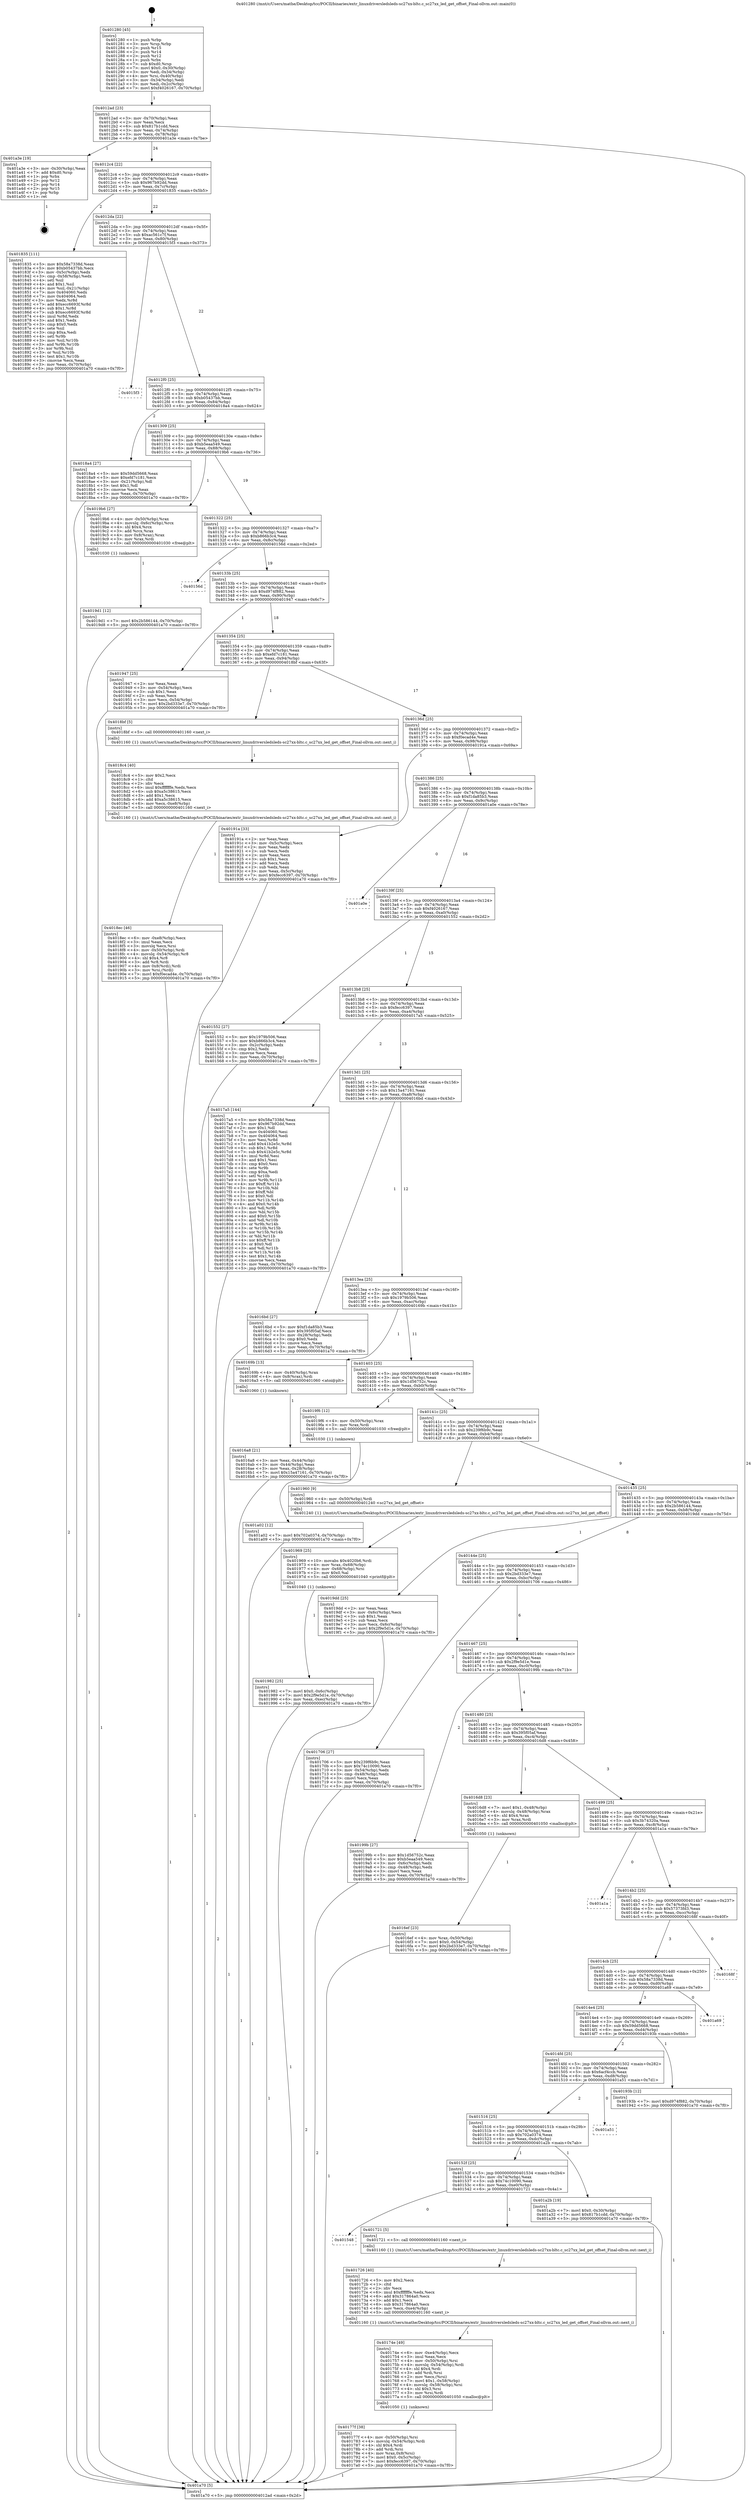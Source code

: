digraph "0x401280" {
  label = "0x401280 (/mnt/c/Users/mathe/Desktop/tcc/POCII/binaries/extr_linuxdriversledsleds-sc27xx-bltc.c_sc27xx_led_get_offset_Final-ollvm.out::main(0))"
  labelloc = "t"
  node[shape=record]

  Entry [label="",width=0.3,height=0.3,shape=circle,fillcolor=black,style=filled]
  "0x4012ad" [label="{
     0x4012ad [23]\l
     | [instrs]\l
     &nbsp;&nbsp;0x4012ad \<+3\>: mov -0x70(%rbp),%eax\l
     &nbsp;&nbsp;0x4012b0 \<+2\>: mov %eax,%ecx\l
     &nbsp;&nbsp;0x4012b2 \<+6\>: sub $0x817b1cdd,%ecx\l
     &nbsp;&nbsp;0x4012b8 \<+3\>: mov %eax,-0x74(%rbp)\l
     &nbsp;&nbsp;0x4012bb \<+3\>: mov %ecx,-0x78(%rbp)\l
     &nbsp;&nbsp;0x4012be \<+6\>: je 0000000000401a3e \<main+0x7be\>\l
  }"]
  "0x401a3e" [label="{
     0x401a3e [19]\l
     | [instrs]\l
     &nbsp;&nbsp;0x401a3e \<+3\>: mov -0x30(%rbp),%eax\l
     &nbsp;&nbsp;0x401a41 \<+7\>: add $0xd0,%rsp\l
     &nbsp;&nbsp;0x401a48 \<+1\>: pop %rbx\l
     &nbsp;&nbsp;0x401a49 \<+2\>: pop %r12\l
     &nbsp;&nbsp;0x401a4b \<+2\>: pop %r14\l
     &nbsp;&nbsp;0x401a4d \<+2\>: pop %r15\l
     &nbsp;&nbsp;0x401a4f \<+1\>: pop %rbp\l
     &nbsp;&nbsp;0x401a50 \<+1\>: ret\l
  }"]
  "0x4012c4" [label="{
     0x4012c4 [22]\l
     | [instrs]\l
     &nbsp;&nbsp;0x4012c4 \<+5\>: jmp 00000000004012c9 \<main+0x49\>\l
     &nbsp;&nbsp;0x4012c9 \<+3\>: mov -0x74(%rbp),%eax\l
     &nbsp;&nbsp;0x4012cc \<+5\>: sub $0x967b92dd,%eax\l
     &nbsp;&nbsp;0x4012d1 \<+3\>: mov %eax,-0x7c(%rbp)\l
     &nbsp;&nbsp;0x4012d4 \<+6\>: je 0000000000401835 \<main+0x5b5\>\l
  }"]
  Exit [label="",width=0.3,height=0.3,shape=circle,fillcolor=black,style=filled,peripheries=2]
  "0x401835" [label="{
     0x401835 [111]\l
     | [instrs]\l
     &nbsp;&nbsp;0x401835 \<+5\>: mov $0x58a7338d,%eax\l
     &nbsp;&nbsp;0x40183a \<+5\>: mov $0xb05437bb,%ecx\l
     &nbsp;&nbsp;0x40183f \<+3\>: mov -0x5c(%rbp),%edx\l
     &nbsp;&nbsp;0x401842 \<+3\>: cmp -0x58(%rbp),%edx\l
     &nbsp;&nbsp;0x401845 \<+4\>: setl %sil\l
     &nbsp;&nbsp;0x401849 \<+4\>: and $0x1,%sil\l
     &nbsp;&nbsp;0x40184d \<+4\>: mov %sil,-0x21(%rbp)\l
     &nbsp;&nbsp;0x401851 \<+7\>: mov 0x404060,%edx\l
     &nbsp;&nbsp;0x401858 \<+7\>: mov 0x404064,%edi\l
     &nbsp;&nbsp;0x40185f \<+3\>: mov %edx,%r8d\l
     &nbsp;&nbsp;0x401862 \<+7\>: add $0xecc6693f,%r8d\l
     &nbsp;&nbsp;0x401869 \<+4\>: sub $0x1,%r8d\l
     &nbsp;&nbsp;0x40186d \<+7\>: sub $0xecc6693f,%r8d\l
     &nbsp;&nbsp;0x401874 \<+4\>: imul %r8d,%edx\l
     &nbsp;&nbsp;0x401878 \<+3\>: and $0x1,%edx\l
     &nbsp;&nbsp;0x40187b \<+3\>: cmp $0x0,%edx\l
     &nbsp;&nbsp;0x40187e \<+4\>: sete %sil\l
     &nbsp;&nbsp;0x401882 \<+3\>: cmp $0xa,%edi\l
     &nbsp;&nbsp;0x401885 \<+4\>: setl %r9b\l
     &nbsp;&nbsp;0x401889 \<+3\>: mov %sil,%r10b\l
     &nbsp;&nbsp;0x40188c \<+3\>: and %r9b,%r10b\l
     &nbsp;&nbsp;0x40188f \<+3\>: xor %r9b,%sil\l
     &nbsp;&nbsp;0x401892 \<+3\>: or %sil,%r10b\l
     &nbsp;&nbsp;0x401895 \<+4\>: test $0x1,%r10b\l
     &nbsp;&nbsp;0x401899 \<+3\>: cmovne %ecx,%eax\l
     &nbsp;&nbsp;0x40189c \<+3\>: mov %eax,-0x70(%rbp)\l
     &nbsp;&nbsp;0x40189f \<+5\>: jmp 0000000000401a70 \<main+0x7f0\>\l
  }"]
  "0x4012da" [label="{
     0x4012da [22]\l
     | [instrs]\l
     &nbsp;&nbsp;0x4012da \<+5\>: jmp 00000000004012df \<main+0x5f\>\l
     &nbsp;&nbsp;0x4012df \<+3\>: mov -0x74(%rbp),%eax\l
     &nbsp;&nbsp;0x4012e2 \<+5\>: sub $0xac561c7f,%eax\l
     &nbsp;&nbsp;0x4012e7 \<+3\>: mov %eax,-0x80(%rbp)\l
     &nbsp;&nbsp;0x4012ea \<+6\>: je 00000000004015f3 \<main+0x373\>\l
  }"]
  "0x401a02" [label="{
     0x401a02 [12]\l
     | [instrs]\l
     &nbsp;&nbsp;0x401a02 \<+7\>: movl $0x702a0374,-0x70(%rbp)\l
     &nbsp;&nbsp;0x401a09 \<+5\>: jmp 0000000000401a70 \<main+0x7f0\>\l
  }"]
  "0x4015f3" [label="{
     0x4015f3\l
  }", style=dashed]
  "0x4012f0" [label="{
     0x4012f0 [25]\l
     | [instrs]\l
     &nbsp;&nbsp;0x4012f0 \<+5\>: jmp 00000000004012f5 \<main+0x75\>\l
     &nbsp;&nbsp;0x4012f5 \<+3\>: mov -0x74(%rbp),%eax\l
     &nbsp;&nbsp;0x4012f8 \<+5\>: sub $0xb05437bb,%eax\l
     &nbsp;&nbsp;0x4012fd \<+6\>: mov %eax,-0x84(%rbp)\l
     &nbsp;&nbsp;0x401303 \<+6\>: je 00000000004018a4 \<main+0x624\>\l
  }"]
  "0x4019d1" [label="{
     0x4019d1 [12]\l
     | [instrs]\l
     &nbsp;&nbsp;0x4019d1 \<+7\>: movl $0x2b586144,-0x70(%rbp)\l
     &nbsp;&nbsp;0x4019d8 \<+5\>: jmp 0000000000401a70 \<main+0x7f0\>\l
  }"]
  "0x4018a4" [label="{
     0x4018a4 [27]\l
     | [instrs]\l
     &nbsp;&nbsp;0x4018a4 \<+5\>: mov $0x59dd5668,%eax\l
     &nbsp;&nbsp;0x4018a9 \<+5\>: mov $0xefd7c181,%ecx\l
     &nbsp;&nbsp;0x4018ae \<+3\>: mov -0x21(%rbp),%dl\l
     &nbsp;&nbsp;0x4018b1 \<+3\>: test $0x1,%dl\l
     &nbsp;&nbsp;0x4018b4 \<+3\>: cmovne %ecx,%eax\l
     &nbsp;&nbsp;0x4018b7 \<+3\>: mov %eax,-0x70(%rbp)\l
     &nbsp;&nbsp;0x4018ba \<+5\>: jmp 0000000000401a70 \<main+0x7f0\>\l
  }"]
  "0x401309" [label="{
     0x401309 [25]\l
     | [instrs]\l
     &nbsp;&nbsp;0x401309 \<+5\>: jmp 000000000040130e \<main+0x8e\>\l
     &nbsp;&nbsp;0x40130e \<+3\>: mov -0x74(%rbp),%eax\l
     &nbsp;&nbsp;0x401311 \<+5\>: sub $0xb5eaa549,%eax\l
     &nbsp;&nbsp;0x401316 \<+6\>: mov %eax,-0x88(%rbp)\l
     &nbsp;&nbsp;0x40131c \<+6\>: je 00000000004019b6 \<main+0x736\>\l
  }"]
  "0x401982" [label="{
     0x401982 [25]\l
     | [instrs]\l
     &nbsp;&nbsp;0x401982 \<+7\>: movl $0x0,-0x6c(%rbp)\l
     &nbsp;&nbsp;0x401989 \<+7\>: movl $0x2f9e5d1e,-0x70(%rbp)\l
     &nbsp;&nbsp;0x401990 \<+6\>: mov %eax,-0xec(%rbp)\l
     &nbsp;&nbsp;0x401996 \<+5\>: jmp 0000000000401a70 \<main+0x7f0\>\l
  }"]
  "0x4019b6" [label="{
     0x4019b6 [27]\l
     | [instrs]\l
     &nbsp;&nbsp;0x4019b6 \<+4\>: mov -0x50(%rbp),%rax\l
     &nbsp;&nbsp;0x4019ba \<+4\>: movslq -0x6c(%rbp),%rcx\l
     &nbsp;&nbsp;0x4019be \<+4\>: shl $0x4,%rcx\l
     &nbsp;&nbsp;0x4019c2 \<+3\>: add %rcx,%rax\l
     &nbsp;&nbsp;0x4019c5 \<+4\>: mov 0x8(%rax),%rax\l
     &nbsp;&nbsp;0x4019c9 \<+3\>: mov %rax,%rdi\l
     &nbsp;&nbsp;0x4019cc \<+5\>: call 0000000000401030 \<free@plt\>\l
     | [calls]\l
     &nbsp;&nbsp;0x401030 \{1\} (unknown)\l
  }"]
  "0x401322" [label="{
     0x401322 [25]\l
     | [instrs]\l
     &nbsp;&nbsp;0x401322 \<+5\>: jmp 0000000000401327 \<main+0xa7\>\l
     &nbsp;&nbsp;0x401327 \<+3\>: mov -0x74(%rbp),%eax\l
     &nbsp;&nbsp;0x40132a \<+5\>: sub $0xb866b3c4,%eax\l
     &nbsp;&nbsp;0x40132f \<+6\>: mov %eax,-0x8c(%rbp)\l
     &nbsp;&nbsp;0x401335 \<+6\>: je 000000000040156d \<main+0x2ed\>\l
  }"]
  "0x401969" [label="{
     0x401969 [25]\l
     | [instrs]\l
     &nbsp;&nbsp;0x401969 \<+10\>: movabs $0x4020b6,%rdi\l
     &nbsp;&nbsp;0x401973 \<+4\>: mov %rax,-0x68(%rbp)\l
     &nbsp;&nbsp;0x401977 \<+4\>: mov -0x68(%rbp),%rsi\l
     &nbsp;&nbsp;0x40197b \<+2\>: mov $0x0,%al\l
     &nbsp;&nbsp;0x40197d \<+5\>: call 0000000000401040 \<printf@plt\>\l
     | [calls]\l
     &nbsp;&nbsp;0x401040 \{1\} (unknown)\l
  }"]
  "0x40156d" [label="{
     0x40156d\l
  }", style=dashed]
  "0x40133b" [label="{
     0x40133b [25]\l
     | [instrs]\l
     &nbsp;&nbsp;0x40133b \<+5\>: jmp 0000000000401340 \<main+0xc0\>\l
     &nbsp;&nbsp;0x401340 \<+3\>: mov -0x74(%rbp),%eax\l
     &nbsp;&nbsp;0x401343 \<+5\>: sub $0xd974f882,%eax\l
     &nbsp;&nbsp;0x401348 \<+6\>: mov %eax,-0x90(%rbp)\l
     &nbsp;&nbsp;0x40134e \<+6\>: je 0000000000401947 \<main+0x6c7\>\l
  }"]
  "0x4018ec" [label="{
     0x4018ec [46]\l
     | [instrs]\l
     &nbsp;&nbsp;0x4018ec \<+6\>: mov -0xe8(%rbp),%ecx\l
     &nbsp;&nbsp;0x4018f2 \<+3\>: imul %eax,%ecx\l
     &nbsp;&nbsp;0x4018f5 \<+3\>: movslq %ecx,%rsi\l
     &nbsp;&nbsp;0x4018f8 \<+4\>: mov -0x50(%rbp),%rdi\l
     &nbsp;&nbsp;0x4018fc \<+4\>: movslq -0x54(%rbp),%r8\l
     &nbsp;&nbsp;0x401900 \<+4\>: shl $0x4,%r8\l
     &nbsp;&nbsp;0x401904 \<+3\>: add %r8,%rdi\l
     &nbsp;&nbsp;0x401907 \<+4\>: mov 0x8(%rdi),%rdi\l
     &nbsp;&nbsp;0x40190b \<+3\>: mov %rsi,(%rdi)\l
     &nbsp;&nbsp;0x40190e \<+7\>: movl $0xf0ecad4e,-0x70(%rbp)\l
     &nbsp;&nbsp;0x401915 \<+5\>: jmp 0000000000401a70 \<main+0x7f0\>\l
  }"]
  "0x401947" [label="{
     0x401947 [25]\l
     | [instrs]\l
     &nbsp;&nbsp;0x401947 \<+2\>: xor %eax,%eax\l
     &nbsp;&nbsp;0x401949 \<+3\>: mov -0x54(%rbp),%ecx\l
     &nbsp;&nbsp;0x40194c \<+3\>: sub $0x1,%eax\l
     &nbsp;&nbsp;0x40194f \<+2\>: sub %eax,%ecx\l
     &nbsp;&nbsp;0x401951 \<+3\>: mov %ecx,-0x54(%rbp)\l
     &nbsp;&nbsp;0x401954 \<+7\>: movl $0x2bd333e7,-0x70(%rbp)\l
     &nbsp;&nbsp;0x40195b \<+5\>: jmp 0000000000401a70 \<main+0x7f0\>\l
  }"]
  "0x401354" [label="{
     0x401354 [25]\l
     | [instrs]\l
     &nbsp;&nbsp;0x401354 \<+5\>: jmp 0000000000401359 \<main+0xd9\>\l
     &nbsp;&nbsp;0x401359 \<+3\>: mov -0x74(%rbp),%eax\l
     &nbsp;&nbsp;0x40135c \<+5\>: sub $0xefd7c181,%eax\l
     &nbsp;&nbsp;0x401361 \<+6\>: mov %eax,-0x94(%rbp)\l
     &nbsp;&nbsp;0x401367 \<+6\>: je 00000000004018bf \<main+0x63f\>\l
  }"]
  "0x4018c4" [label="{
     0x4018c4 [40]\l
     | [instrs]\l
     &nbsp;&nbsp;0x4018c4 \<+5\>: mov $0x2,%ecx\l
     &nbsp;&nbsp;0x4018c9 \<+1\>: cltd\l
     &nbsp;&nbsp;0x4018ca \<+2\>: idiv %ecx\l
     &nbsp;&nbsp;0x4018cc \<+6\>: imul $0xfffffffe,%edx,%ecx\l
     &nbsp;&nbsp;0x4018d2 \<+6\>: sub $0xa5c38615,%ecx\l
     &nbsp;&nbsp;0x4018d8 \<+3\>: add $0x1,%ecx\l
     &nbsp;&nbsp;0x4018db \<+6\>: add $0xa5c38615,%ecx\l
     &nbsp;&nbsp;0x4018e1 \<+6\>: mov %ecx,-0xe8(%rbp)\l
     &nbsp;&nbsp;0x4018e7 \<+5\>: call 0000000000401160 \<next_i\>\l
     | [calls]\l
     &nbsp;&nbsp;0x401160 \{1\} (/mnt/c/Users/mathe/Desktop/tcc/POCII/binaries/extr_linuxdriversledsleds-sc27xx-bltc.c_sc27xx_led_get_offset_Final-ollvm.out::next_i)\l
  }"]
  "0x4018bf" [label="{
     0x4018bf [5]\l
     | [instrs]\l
     &nbsp;&nbsp;0x4018bf \<+5\>: call 0000000000401160 \<next_i\>\l
     | [calls]\l
     &nbsp;&nbsp;0x401160 \{1\} (/mnt/c/Users/mathe/Desktop/tcc/POCII/binaries/extr_linuxdriversledsleds-sc27xx-bltc.c_sc27xx_led_get_offset_Final-ollvm.out::next_i)\l
  }"]
  "0x40136d" [label="{
     0x40136d [25]\l
     | [instrs]\l
     &nbsp;&nbsp;0x40136d \<+5\>: jmp 0000000000401372 \<main+0xf2\>\l
     &nbsp;&nbsp;0x401372 \<+3\>: mov -0x74(%rbp),%eax\l
     &nbsp;&nbsp;0x401375 \<+5\>: sub $0xf0ecad4e,%eax\l
     &nbsp;&nbsp;0x40137a \<+6\>: mov %eax,-0x98(%rbp)\l
     &nbsp;&nbsp;0x401380 \<+6\>: je 000000000040191a \<main+0x69a\>\l
  }"]
  "0x40177f" [label="{
     0x40177f [38]\l
     | [instrs]\l
     &nbsp;&nbsp;0x40177f \<+4\>: mov -0x50(%rbp),%rsi\l
     &nbsp;&nbsp;0x401783 \<+4\>: movslq -0x54(%rbp),%rdi\l
     &nbsp;&nbsp;0x401787 \<+4\>: shl $0x4,%rdi\l
     &nbsp;&nbsp;0x40178b \<+3\>: add %rdi,%rsi\l
     &nbsp;&nbsp;0x40178e \<+4\>: mov %rax,0x8(%rsi)\l
     &nbsp;&nbsp;0x401792 \<+7\>: movl $0x0,-0x5c(%rbp)\l
     &nbsp;&nbsp;0x401799 \<+7\>: movl $0xfecc6397,-0x70(%rbp)\l
     &nbsp;&nbsp;0x4017a0 \<+5\>: jmp 0000000000401a70 \<main+0x7f0\>\l
  }"]
  "0x40191a" [label="{
     0x40191a [33]\l
     | [instrs]\l
     &nbsp;&nbsp;0x40191a \<+2\>: xor %eax,%eax\l
     &nbsp;&nbsp;0x40191c \<+3\>: mov -0x5c(%rbp),%ecx\l
     &nbsp;&nbsp;0x40191f \<+2\>: mov %eax,%edx\l
     &nbsp;&nbsp;0x401921 \<+2\>: sub %ecx,%edx\l
     &nbsp;&nbsp;0x401923 \<+2\>: mov %eax,%ecx\l
     &nbsp;&nbsp;0x401925 \<+3\>: sub $0x1,%ecx\l
     &nbsp;&nbsp;0x401928 \<+2\>: add %ecx,%edx\l
     &nbsp;&nbsp;0x40192a \<+2\>: sub %edx,%eax\l
     &nbsp;&nbsp;0x40192c \<+3\>: mov %eax,-0x5c(%rbp)\l
     &nbsp;&nbsp;0x40192f \<+7\>: movl $0xfecc6397,-0x70(%rbp)\l
     &nbsp;&nbsp;0x401936 \<+5\>: jmp 0000000000401a70 \<main+0x7f0\>\l
  }"]
  "0x401386" [label="{
     0x401386 [25]\l
     | [instrs]\l
     &nbsp;&nbsp;0x401386 \<+5\>: jmp 000000000040138b \<main+0x10b\>\l
     &nbsp;&nbsp;0x40138b \<+3\>: mov -0x74(%rbp),%eax\l
     &nbsp;&nbsp;0x40138e \<+5\>: sub $0xf1da85b3,%eax\l
     &nbsp;&nbsp;0x401393 \<+6\>: mov %eax,-0x9c(%rbp)\l
     &nbsp;&nbsp;0x401399 \<+6\>: je 0000000000401a0e \<main+0x78e\>\l
  }"]
  "0x40174e" [label="{
     0x40174e [49]\l
     | [instrs]\l
     &nbsp;&nbsp;0x40174e \<+6\>: mov -0xe4(%rbp),%ecx\l
     &nbsp;&nbsp;0x401754 \<+3\>: imul %eax,%ecx\l
     &nbsp;&nbsp;0x401757 \<+4\>: mov -0x50(%rbp),%rsi\l
     &nbsp;&nbsp;0x40175b \<+4\>: movslq -0x54(%rbp),%rdi\l
     &nbsp;&nbsp;0x40175f \<+4\>: shl $0x4,%rdi\l
     &nbsp;&nbsp;0x401763 \<+3\>: add %rdi,%rsi\l
     &nbsp;&nbsp;0x401766 \<+2\>: mov %ecx,(%rsi)\l
     &nbsp;&nbsp;0x401768 \<+7\>: movl $0x1,-0x58(%rbp)\l
     &nbsp;&nbsp;0x40176f \<+4\>: movslq -0x58(%rbp),%rsi\l
     &nbsp;&nbsp;0x401773 \<+4\>: shl $0x3,%rsi\l
     &nbsp;&nbsp;0x401777 \<+3\>: mov %rsi,%rdi\l
     &nbsp;&nbsp;0x40177a \<+5\>: call 0000000000401050 \<malloc@plt\>\l
     | [calls]\l
     &nbsp;&nbsp;0x401050 \{1\} (unknown)\l
  }"]
  "0x401a0e" [label="{
     0x401a0e\l
  }", style=dashed]
  "0x40139f" [label="{
     0x40139f [25]\l
     | [instrs]\l
     &nbsp;&nbsp;0x40139f \<+5\>: jmp 00000000004013a4 \<main+0x124\>\l
     &nbsp;&nbsp;0x4013a4 \<+3\>: mov -0x74(%rbp),%eax\l
     &nbsp;&nbsp;0x4013a7 \<+5\>: sub $0xf4026167,%eax\l
     &nbsp;&nbsp;0x4013ac \<+6\>: mov %eax,-0xa0(%rbp)\l
     &nbsp;&nbsp;0x4013b2 \<+6\>: je 0000000000401552 \<main+0x2d2\>\l
  }"]
  "0x401726" [label="{
     0x401726 [40]\l
     | [instrs]\l
     &nbsp;&nbsp;0x401726 \<+5\>: mov $0x2,%ecx\l
     &nbsp;&nbsp;0x40172b \<+1\>: cltd\l
     &nbsp;&nbsp;0x40172c \<+2\>: idiv %ecx\l
     &nbsp;&nbsp;0x40172e \<+6\>: imul $0xfffffffe,%edx,%ecx\l
     &nbsp;&nbsp;0x401734 \<+6\>: add $0x317864a0,%ecx\l
     &nbsp;&nbsp;0x40173a \<+3\>: add $0x1,%ecx\l
     &nbsp;&nbsp;0x40173d \<+6\>: sub $0x317864a0,%ecx\l
     &nbsp;&nbsp;0x401743 \<+6\>: mov %ecx,-0xe4(%rbp)\l
     &nbsp;&nbsp;0x401749 \<+5\>: call 0000000000401160 \<next_i\>\l
     | [calls]\l
     &nbsp;&nbsp;0x401160 \{1\} (/mnt/c/Users/mathe/Desktop/tcc/POCII/binaries/extr_linuxdriversledsleds-sc27xx-bltc.c_sc27xx_led_get_offset_Final-ollvm.out::next_i)\l
  }"]
  "0x401552" [label="{
     0x401552 [27]\l
     | [instrs]\l
     &nbsp;&nbsp;0x401552 \<+5\>: mov $0x1979b506,%eax\l
     &nbsp;&nbsp;0x401557 \<+5\>: mov $0xb866b3c4,%ecx\l
     &nbsp;&nbsp;0x40155c \<+3\>: mov -0x2c(%rbp),%edx\l
     &nbsp;&nbsp;0x40155f \<+3\>: cmp $0x2,%edx\l
     &nbsp;&nbsp;0x401562 \<+3\>: cmovne %ecx,%eax\l
     &nbsp;&nbsp;0x401565 \<+3\>: mov %eax,-0x70(%rbp)\l
     &nbsp;&nbsp;0x401568 \<+5\>: jmp 0000000000401a70 \<main+0x7f0\>\l
  }"]
  "0x4013b8" [label="{
     0x4013b8 [25]\l
     | [instrs]\l
     &nbsp;&nbsp;0x4013b8 \<+5\>: jmp 00000000004013bd \<main+0x13d\>\l
     &nbsp;&nbsp;0x4013bd \<+3\>: mov -0x74(%rbp),%eax\l
     &nbsp;&nbsp;0x4013c0 \<+5\>: sub $0xfecc6397,%eax\l
     &nbsp;&nbsp;0x4013c5 \<+6\>: mov %eax,-0xa4(%rbp)\l
     &nbsp;&nbsp;0x4013cb \<+6\>: je 00000000004017a5 \<main+0x525\>\l
  }"]
  "0x401a70" [label="{
     0x401a70 [5]\l
     | [instrs]\l
     &nbsp;&nbsp;0x401a70 \<+5\>: jmp 00000000004012ad \<main+0x2d\>\l
  }"]
  "0x401280" [label="{
     0x401280 [45]\l
     | [instrs]\l
     &nbsp;&nbsp;0x401280 \<+1\>: push %rbp\l
     &nbsp;&nbsp;0x401281 \<+3\>: mov %rsp,%rbp\l
     &nbsp;&nbsp;0x401284 \<+2\>: push %r15\l
     &nbsp;&nbsp;0x401286 \<+2\>: push %r14\l
     &nbsp;&nbsp;0x401288 \<+2\>: push %r12\l
     &nbsp;&nbsp;0x40128a \<+1\>: push %rbx\l
     &nbsp;&nbsp;0x40128b \<+7\>: sub $0xd0,%rsp\l
     &nbsp;&nbsp;0x401292 \<+7\>: movl $0x0,-0x30(%rbp)\l
     &nbsp;&nbsp;0x401299 \<+3\>: mov %edi,-0x34(%rbp)\l
     &nbsp;&nbsp;0x40129c \<+4\>: mov %rsi,-0x40(%rbp)\l
     &nbsp;&nbsp;0x4012a0 \<+3\>: mov -0x34(%rbp),%edi\l
     &nbsp;&nbsp;0x4012a3 \<+3\>: mov %edi,-0x2c(%rbp)\l
     &nbsp;&nbsp;0x4012a6 \<+7\>: movl $0xf4026167,-0x70(%rbp)\l
  }"]
  "0x401548" [label="{
     0x401548\l
  }", style=dashed]
  "0x4017a5" [label="{
     0x4017a5 [144]\l
     | [instrs]\l
     &nbsp;&nbsp;0x4017a5 \<+5\>: mov $0x58a7338d,%eax\l
     &nbsp;&nbsp;0x4017aa \<+5\>: mov $0x967b92dd,%ecx\l
     &nbsp;&nbsp;0x4017af \<+2\>: mov $0x1,%dl\l
     &nbsp;&nbsp;0x4017b1 \<+7\>: mov 0x404060,%esi\l
     &nbsp;&nbsp;0x4017b8 \<+7\>: mov 0x404064,%edi\l
     &nbsp;&nbsp;0x4017bf \<+3\>: mov %esi,%r8d\l
     &nbsp;&nbsp;0x4017c2 \<+7\>: add $0x41b2e5c,%r8d\l
     &nbsp;&nbsp;0x4017c9 \<+4\>: sub $0x1,%r8d\l
     &nbsp;&nbsp;0x4017cd \<+7\>: sub $0x41b2e5c,%r8d\l
     &nbsp;&nbsp;0x4017d4 \<+4\>: imul %r8d,%esi\l
     &nbsp;&nbsp;0x4017d8 \<+3\>: and $0x1,%esi\l
     &nbsp;&nbsp;0x4017db \<+3\>: cmp $0x0,%esi\l
     &nbsp;&nbsp;0x4017de \<+4\>: sete %r9b\l
     &nbsp;&nbsp;0x4017e2 \<+3\>: cmp $0xa,%edi\l
     &nbsp;&nbsp;0x4017e5 \<+4\>: setl %r10b\l
     &nbsp;&nbsp;0x4017e9 \<+3\>: mov %r9b,%r11b\l
     &nbsp;&nbsp;0x4017ec \<+4\>: xor $0xff,%r11b\l
     &nbsp;&nbsp;0x4017f0 \<+3\>: mov %r10b,%bl\l
     &nbsp;&nbsp;0x4017f3 \<+3\>: xor $0xff,%bl\l
     &nbsp;&nbsp;0x4017f6 \<+3\>: xor $0x0,%dl\l
     &nbsp;&nbsp;0x4017f9 \<+3\>: mov %r11b,%r14b\l
     &nbsp;&nbsp;0x4017fc \<+4\>: and $0x0,%r14b\l
     &nbsp;&nbsp;0x401800 \<+3\>: and %dl,%r9b\l
     &nbsp;&nbsp;0x401803 \<+3\>: mov %bl,%r15b\l
     &nbsp;&nbsp;0x401806 \<+4\>: and $0x0,%r15b\l
     &nbsp;&nbsp;0x40180a \<+3\>: and %dl,%r10b\l
     &nbsp;&nbsp;0x40180d \<+3\>: or %r9b,%r14b\l
     &nbsp;&nbsp;0x401810 \<+3\>: or %r10b,%r15b\l
     &nbsp;&nbsp;0x401813 \<+3\>: xor %r15b,%r14b\l
     &nbsp;&nbsp;0x401816 \<+3\>: or %bl,%r11b\l
     &nbsp;&nbsp;0x401819 \<+4\>: xor $0xff,%r11b\l
     &nbsp;&nbsp;0x40181d \<+3\>: or $0x0,%dl\l
     &nbsp;&nbsp;0x401820 \<+3\>: and %dl,%r11b\l
     &nbsp;&nbsp;0x401823 \<+3\>: or %r11b,%r14b\l
     &nbsp;&nbsp;0x401826 \<+4\>: test $0x1,%r14b\l
     &nbsp;&nbsp;0x40182a \<+3\>: cmovne %ecx,%eax\l
     &nbsp;&nbsp;0x40182d \<+3\>: mov %eax,-0x70(%rbp)\l
     &nbsp;&nbsp;0x401830 \<+5\>: jmp 0000000000401a70 \<main+0x7f0\>\l
  }"]
  "0x4013d1" [label="{
     0x4013d1 [25]\l
     | [instrs]\l
     &nbsp;&nbsp;0x4013d1 \<+5\>: jmp 00000000004013d6 \<main+0x156\>\l
     &nbsp;&nbsp;0x4013d6 \<+3\>: mov -0x74(%rbp),%eax\l
     &nbsp;&nbsp;0x4013d9 \<+5\>: sub $0x15a47161,%eax\l
     &nbsp;&nbsp;0x4013de \<+6\>: mov %eax,-0xa8(%rbp)\l
     &nbsp;&nbsp;0x4013e4 \<+6\>: je 00000000004016bd \<main+0x43d\>\l
  }"]
  "0x401721" [label="{
     0x401721 [5]\l
     | [instrs]\l
     &nbsp;&nbsp;0x401721 \<+5\>: call 0000000000401160 \<next_i\>\l
     | [calls]\l
     &nbsp;&nbsp;0x401160 \{1\} (/mnt/c/Users/mathe/Desktop/tcc/POCII/binaries/extr_linuxdriversledsleds-sc27xx-bltc.c_sc27xx_led_get_offset_Final-ollvm.out::next_i)\l
  }"]
  "0x4016bd" [label="{
     0x4016bd [27]\l
     | [instrs]\l
     &nbsp;&nbsp;0x4016bd \<+5\>: mov $0xf1da85b3,%eax\l
     &nbsp;&nbsp;0x4016c2 \<+5\>: mov $0x395f05af,%ecx\l
     &nbsp;&nbsp;0x4016c7 \<+3\>: mov -0x28(%rbp),%edx\l
     &nbsp;&nbsp;0x4016ca \<+3\>: cmp $0x0,%edx\l
     &nbsp;&nbsp;0x4016cd \<+3\>: cmove %ecx,%eax\l
     &nbsp;&nbsp;0x4016d0 \<+3\>: mov %eax,-0x70(%rbp)\l
     &nbsp;&nbsp;0x4016d3 \<+5\>: jmp 0000000000401a70 \<main+0x7f0\>\l
  }"]
  "0x4013ea" [label="{
     0x4013ea [25]\l
     | [instrs]\l
     &nbsp;&nbsp;0x4013ea \<+5\>: jmp 00000000004013ef \<main+0x16f\>\l
     &nbsp;&nbsp;0x4013ef \<+3\>: mov -0x74(%rbp),%eax\l
     &nbsp;&nbsp;0x4013f2 \<+5\>: sub $0x1979b506,%eax\l
     &nbsp;&nbsp;0x4013f7 \<+6\>: mov %eax,-0xac(%rbp)\l
     &nbsp;&nbsp;0x4013fd \<+6\>: je 000000000040169b \<main+0x41b\>\l
  }"]
  "0x40152f" [label="{
     0x40152f [25]\l
     | [instrs]\l
     &nbsp;&nbsp;0x40152f \<+5\>: jmp 0000000000401534 \<main+0x2b4\>\l
     &nbsp;&nbsp;0x401534 \<+3\>: mov -0x74(%rbp),%eax\l
     &nbsp;&nbsp;0x401537 \<+5\>: sub $0x74c10090,%eax\l
     &nbsp;&nbsp;0x40153c \<+6\>: mov %eax,-0xe0(%rbp)\l
     &nbsp;&nbsp;0x401542 \<+6\>: je 0000000000401721 \<main+0x4a1\>\l
  }"]
  "0x40169b" [label="{
     0x40169b [13]\l
     | [instrs]\l
     &nbsp;&nbsp;0x40169b \<+4\>: mov -0x40(%rbp),%rax\l
     &nbsp;&nbsp;0x40169f \<+4\>: mov 0x8(%rax),%rdi\l
     &nbsp;&nbsp;0x4016a3 \<+5\>: call 0000000000401060 \<atoi@plt\>\l
     | [calls]\l
     &nbsp;&nbsp;0x401060 \{1\} (unknown)\l
  }"]
  "0x401403" [label="{
     0x401403 [25]\l
     | [instrs]\l
     &nbsp;&nbsp;0x401403 \<+5\>: jmp 0000000000401408 \<main+0x188\>\l
     &nbsp;&nbsp;0x401408 \<+3\>: mov -0x74(%rbp),%eax\l
     &nbsp;&nbsp;0x40140b \<+5\>: sub $0x1d56752c,%eax\l
     &nbsp;&nbsp;0x401410 \<+6\>: mov %eax,-0xb0(%rbp)\l
     &nbsp;&nbsp;0x401416 \<+6\>: je 00000000004019f6 \<main+0x776\>\l
  }"]
  "0x4016a8" [label="{
     0x4016a8 [21]\l
     | [instrs]\l
     &nbsp;&nbsp;0x4016a8 \<+3\>: mov %eax,-0x44(%rbp)\l
     &nbsp;&nbsp;0x4016ab \<+3\>: mov -0x44(%rbp),%eax\l
     &nbsp;&nbsp;0x4016ae \<+3\>: mov %eax,-0x28(%rbp)\l
     &nbsp;&nbsp;0x4016b1 \<+7\>: movl $0x15a47161,-0x70(%rbp)\l
     &nbsp;&nbsp;0x4016b8 \<+5\>: jmp 0000000000401a70 \<main+0x7f0\>\l
  }"]
  "0x401a2b" [label="{
     0x401a2b [19]\l
     | [instrs]\l
     &nbsp;&nbsp;0x401a2b \<+7\>: movl $0x0,-0x30(%rbp)\l
     &nbsp;&nbsp;0x401a32 \<+7\>: movl $0x817b1cdd,-0x70(%rbp)\l
     &nbsp;&nbsp;0x401a39 \<+5\>: jmp 0000000000401a70 \<main+0x7f0\>\l
  }"]
  "0x4019f6" [label="{
     0x4019f6 [12]\l
     | [instrs]\l
     &nbsp;&nbsp;0x4019f6 \<+4\>: mov -0x50(%rbp),%rax\l
     &nbsp;&nbsp;0x4019fa \<+3\>: mov %rax,%rdi\l
     &nbsp;&nbsp;0x4019fd \<+5\>: call 0000000000401030 \<free@plt\>\l
     | [calls]\l
     &nbsp;&nbsp;0x401030 \{1\} (unknown)\l
  }"]
  "0x40141c" [label="{
     0x40141c [25]\l
     | [instrs]\l
     &nbsp;&nbsp;0x40141c \<+5\>: jmp 0000000000401421 \<main+0x1a1\>\l
     &nbsp;&nbsp;0x401421 \<+3\>: mov -0x74(%rbp),%eax\l
     &nbsp;&nbsp;0x401424 \<+5\>: sub $0x239f6b9c,%eax\l
     &nbsp;&nbsp;0x401429 \<+6\>: mov %eax,-0xb4(%rbp)\l
     &nbsp;&nbsp;0x40142f \<+6\>: je 0000000000401960 \<main+0x6e0\>\l
  }"]
  "0x401516" [label="{
     0x401516 [25]\l
     | [instrs]\l
     &nbsp;&nbsp;0x401516 \<+5\>: jmp 000000000040151b \<main+0x29b\>\l
     &nbsp;&nbsp;0x40151b \<+3\>: mov -0x74(%rbp),%eax\l
     &nbsp;&nbsp;0x40151e \<+5\>: sub $0x702a0374,%eax\l
     &nbsp;&nbsp;0x401523 \<+6\>: mov %eax,-0xdc(%rbp)\l
     &nbsp;&nbsp;0x401529 \<+6\>: je 0000000000401a2b \<main+0x7ab\>\l
  }"]
  "0x401960" [label="{
     0x401960 [9]\l
     | [instrs]\l
     &nbsp;&nbsp;0x401960 \<+4\>: mov -0x50(%rbp),%rdi\l
     &nbsp;&nbsp;0x401964 \<+5\>: call 0000000000401240 \<sc27xx_led_get_offset\>\l
     | [calls]\l
     &nbsp;&nbsp;0x401240 \{1\} (/mnt/c/Users/mathe/Desktop/tcc/POCII/binaries/extr_linuxdriversledsleds-sc27xx-bltc.c_sc27xx_led_get_offset_Final-ollvm.out::sc27xx_led_get_offset)\l
  }"]
  "0x401435" [label="{
     0x401435 [25]\l
     | [instrs]\l
     &nbsp;&nbsp;0x401435 \<+5\>: jmp 000000000040143a \<main+0x1ba\>\l
     &nbsp;&nbsp;0x40143a \<+3\>: mov -0x74(%rbp),%eax\l
     &nbsp;&nbsp;0x40143d \<+5\>: sub $0x2b586144,%eax\l
     &nbsp;&nbsp;0x401442 \<+6\>: mov %eax,-0xb8(%rbp)\l
     &nbsp;&nbsp;0x401448 \<+6\>: je 00000000004019dd \<main+0x75d\>\l
  }"]
  "0x401a51" [label="{
     0x401a51\l
  }", style=dashed]
  "0x4019dd" [label="{
     0x4019dd [25]\l
     | [instrs]\l
     &nbsp;&nbsp;0x4019dd \<+2\>: xor %eax,%eax\l
     &nbsp;&nbsp;0x4019df \<+3\>: mov -0x6c(%rbp),%ecx\l
     &nbsp;&nbsp;0x4019e2 \<+3\>: sub $0x1,%eax\l
     &nbsp;&nbsp;0x4019e5 \<+2\>: sub %eax,%ecx\l
     &nbsp;&nbsp;0x4019e7 \<+3\>: mov %ecx,-0x6c(%rbp)\l
     &nbsp;&nbsp;0x4019ea \<+7\>: movl $0x2f9e5d1e,-0x70(%rbp)\l
     &nbsp;&nbsp;0x4019f1 \<+5\>: jmp 0000000000401a70 \<main+0x7f0\>\l
  }"]
  "0x40144e" [label="{
     0x40144e [25]\l
     | [instrs]\l
     &nbsp;&nbsp;0x40144e \<+5\>: jmp 0000000000401453 \<main+0x1d3\>\l
     &nbsp;&nbsp;0x401453 \<+3\>: mov -0x74(%rbp),%eax\l
     &nbsp;&nbsp;0x401456 \<+5\>: sub $0x2bd333e7,%eax\l
     &nbsp;&nbsp;0x40145b \<+6\>: mov %eax,-0xbc(%rbp)\l
     &nbsp;&nbsp;0x401461 \<+6\>: je 0000000000401706 \<main+0x486\>\l
  }"]
  "0x4014fd" [label="{
     0x4014fd [25]\l
     | [instrs]\l
     &nbsp;&nbsp;0x4014fd \<+5\>: jmp 0000000000401502 \<main+0x282\>\l
     &nbsp;&nbsp;0x401502 \<+3\>: mov -0x74(%rbp),%eax\l
     &nbsp;&nbsp;0x401505 \<+5\>: sub $0x6acf4ccb,%eax\l
     &nbsp;&nbsp;0x40150a \<+6\>: mov %eax,-0xd8(%rbp)\l
     &nbsp;&nbsp;0x401510 \<+6\>: je 0000000000401a51 \<main+0x7d1\>\l
  }"]
  "0x401706" [label="{
     0x401706 [27]\l
     | [instrs]\l
     &nbsp;&nbsp;0x401706 \<+5\>: mov $0x239f6b9c,%eax\l
     &nbsp;&nbsp;0x40170b \<+5\>: mov $0x74c10090,%ecx\l
     &nbsp;&nbsp;0x401710 \<+3\>: mov -0x54(%rbp),%edx\l
     &nbsp;&nbsp;0x401713 \<+3\>: cmp -0x48(%rbp),%edx\l
     &nbsp;&nbsp;0x401716 \<+3\>: cmovl %ecx,%eax\l
     &nbsp;&nbsp;0x401719 \<+3\>: mov %eax,-0x70(%rbp)\l
     &nbsp;&nbsp;0x40171c \<+5\>: jmp 0000000000401a70 \<main+0x7f0\>\l
  }"]
  "0x401467" [label="{
     0x401467 [25]\l
     | [instrs]\l
     &nbsp;&nbsp;0x401467 \<+5\>: jmp 000000000040146c \<main+0x1ec\>\l
     &nbsp;&nbsp;0x40146c \<+3\>: mov -0x74(%rbp),%eax\l
     &nbsp;&nbsp;0x40146f \<+5\>: sub $0x2f9e5d1e,%eax\l
     &nbsp;&nbsp;0x401474 \<+6\>: mov %eax,-0xc0(%rbp)\l
     &nbsp;&nbsp;0x40147a \<+6\>: je 000000000040199b \<main+0x71b\>\l
  }"]
  "0x40193b" [label="{
     0x40193b [12]\l
     | [instrs]\l
     &nbsp;&nbsp;0x40193b \<+7\>: movl $0xd974f882,-0x70(%rbp)\l
     &nbsp;&nbsp;0x401942 \<+5\>: jmp 0000000000401a70 \<main+0x7f0\>\l
  }"]
  "0x40199b" [label="{
     0x40199b [27]\l
     | [instrs]\l
     &nbsp;&nbsp;0x40199b \<+5\>: mov $0x1d56752c,%eax\l
     &nbsp;&nbsp;0x4019a0 \<+5\>: mov $0xb5eaa549,%ecx\l
     &nbsp;&nbsp;0x4019a5 \<+3\>: mov -0x6c(%rbp),%edx\l
     &nbsp;&nbsp;0x4019a8 \<+3\>: cmp -0x48(%rbp),%edx\l
     &nbsp;&nbsp;0x4019ab \<+3\>: cmovl %ecx,%eax\l
     &nbsp;&nbsp;0x4019ae \<+3\>: mov %eax,-0x70(%rbp)\l
     &nbsp;&nbsp;0x4019b1 \<+5\>: jmp 0000000000401a70 \<main+0x7f0\>\l
  }"]
  "0x401480" [label="{
     0x401480 [25]\l
     | [instrs]\l
     &nbsp;&nbsp;0x401480 \<+5\>: jmp 0000000000401485 \<main+0x205\>\l
     &nbsp;&nbsp;0x401485 \<+3\>: mov -0x74(%rbp),%eax\l
     &nbsp;&nbsp;0x401488 \<+5\>: sub $0x395f05af,%eax\l
     &nbsp;&nbsp;0x40148d \<+6\>: mov %eax,-0xc4(%rbp)\l
     &nbsp;&nbsp;0x401493 \<+6\>: je 00000000004016d8 \<main+0x458\>\l
  }"]
  "0x4014e4" [label="{
     0x4014e4 [25]\l
     | [instrs]\l
     &nbsp;&nbsp;0x4014e4 \<+5\>: jmp 00000000004014e9 \<main+0x269\>\l
     &nbsp;&nbsp;0x4014e9 \<+3\>: mov -0x74(%rbp),%eax\l
     &nbsp;&nbsp;0x4014ec \<+5\>: sub $0x59dd5668,%eax\l
     &nbsp;&nbsp;0x4014f1 \<+6\>: mov %eax,-0xd4(%rbp)\l
     &nbsp;&nbsp;0x4014f7 \<+6\>: je 000000000040193b \<main+0x6bb\>\l
  }"]
  "0x4016d8" [label="{
     0x4016d8 [23]\l
     | [instrs]\l
     &nbsp;&nbsp;0x4016d8 \<+7\>: movl $0x1,-0x48(%rbp)\l
     &nbsp;&nbsp;0x4016df \<+4\>: movslq -0x48(%rbp),%rax\l
     &nbsp;&nbsp;0x4016e3 \<+4\>: shl $0x4,%rax\l
     &nbsp;&nbsp;0x4016e7 \<+3\>: mov %rax,%rdi\l
     &nbsp;&nbsp;0x4016ea \<+5\>: call 0000000000401050 \<malloc@plt\>\l
     | [calls]\l
     &nbsp;&nbsp;0x401050 \{1\} (unknown)\l
  }"]
  "0x401499" [label="{
     0x401499 [25]\l
     | [instrs]\l
     &nbsp;&nbsp;0x401499 \<+5\>: jmp 000000000040149e \<main+0x21e\>\l
     &nbsp;&nbsp;0x40149e \<+3\>: mov -0x74(%rbp),%eax\l
     &nbsp;&nbsp;0x4014a1 \<+5\>: sub $0x3b74320a,%eax\l
     &nbsp;&nbsp;0x4014a6 \<+6\>: mov %eax,-0xc8(%rbp)\l
     &nbsp;&nbsp;0x4014ac \<+6\>: je 0000000000401a1a \<main+0x79a\>\l
  }"]
  "0x4016ef" [label="{
     0x4016ef [23]\l
     | [instrs]\l
     &nbsp;&nbsp;0x4016ef \<+4\>: mov %rax,-0x50(%rbp)\l
     &nbsp;&nbsp;0x4016f3 \<+7\>: movl $0x0,-0x54(%rbp)\l
     &nbsp;&nbsp;0x4016fa \<+7\>: movl $0x2bd333e7,-0x70(%rbp)\l
     &nbsp;&nbsp;0x401701 \<+5\>: jmp 0000000000401a70 \<main+0x7f0\>\l
  }"]
  "0x401a69" [label="{
     0x401a69\l
  }", style=dashed]
  "0x401a1a" [label="{
     0x401a1a\l
  }", style=dashed]
  "0x4014b2" [label="{
     0x4014b2 [25]\l
     | [instrs]\l
     &nbsp;&nbsp;0x4014b2 \<+5\>: jmp 00000000004014b7 \<main+0x237\>\l
     &nbsp;&nbsp;0x4014b7 \<+3\>: mov -0x74(%rbp),%eax\l
     &nbsp;&nbsp;0x4014ba \<+5\>: sub $0x57373fd3,%eax\l
     &nbsp;&nbsp;0x4014bf \<+6\>: mov %eax,-0xcc(%rbp)\l
     &nbsp;&nbsp;0x4014c5 \<+6\>: je 000000000040168f \<main+0x40f\>\l
  }"]
  "0x4014cb" [label="{
     0x4014cb [25]\l
     | [instrs]\l
     &nbsp;&nbsp;0x4014cb \<+5\>: jmp 00000000004014d0 \<main+0x250\>\l
     &nbsp;&nbsp;0x4014d0 \<+3\>: mov -0x74(%rbp),%eax\l
     &nbsp;&nbsp;0x4014d3 \<+5\>: sub $0x58a7338d,%eax\l
     &nbsp;&nbsp;0x4014d8 \<+6\>: mov %eax,-0xd0(%rbp)\l
     &nbsp;&nbsp;0x4014de \<+6\>: je 0000000000401a69 \<main+0x7e9\>\l
  }"]
  "0x40168f" [label="{
     0x40168f\l
  }", style=dashed]
  Entry -> "0x401280" [label=" 1"]
  "0x4012ad" -> "0x401a3e" [label=" 1"]
  "0x4012ad" -> "0x4012c4" [label=" 24"]
  "0x401a3e" -> Exit [label=" 1"]
  "0x4012c4" -> "0x401835" [label=" 2"]
  "0x4012c4" -> "0x4012da" [label=" 22"]
  "0x401a2b" -> "0x401a70" [label=" 1"]
  "0x4012da" -> "0x4015f3" [label=" 0"]
  "0x4012da" -> "0x4012f0" [label=" 22"]
  "0x401a02" -> "0x401a70" [label=" 1"]
  "0x4012f0" -> "0x4018a4" [label=" 2"]
  "0x4012f0" -> "0x401309" [label=" 20"]
  "0x4019f6" -> "0x401a02" [label=" 1"]
  "0x401309" -> "0x4019b6" [label=" 1"]
  "0x401309" -> "0x401322" [label=" 19"]
  "0x4019dd" -> "0x401a70" [label=" 1"]
  "0x401322" -> "0x40156d" [label=" 0"]
  "0x401322" -> "0x40133b" [label=" 19"]
  "0x4019d1" -> "0x401a70" [label=" 1"]
  "0x40133b" -> "0x401947" [label=" 1"]
  "0x40133b" -> "0x401354" [label=" 18"]
  "0x4019b6" -> "0x4019d1" [label=" 1"]
  "0x401354" -> "0x4018bf" [label=" 1"]
  "0x401354" -> "0x40136d" [label=" 17"]
  "0x40199b" -> "0x401a70" [label=" 2"]
  "0x40136d" -> "0x40191a" [label=" 1"]
  "0x40136d" -> "0x401386" [label=" 16"]
  "0x401982" -> "0x401a70" [label=" 1"]
  "0x401386" -> "0x401a0e" [label=" 0"]
  "0x401386" -> "0x40139f" [label=" 16"]
  "0x401969" -> "0x401982" [label=" 1"]
  "0x40139f" -> "0x401552" [label=" 1"]
  "0x40139f" -> "0x4013b8" [label=" 15"]
  "0x401552" -> "0x401a70" [label=" 1"]
  "0x401280" -> "0x4012ad" [label=" 1"]
  "0x401a70" -> "0x4012ad" [label=" 24"]
  "0x401960" -> "0x401969" [label=" 1"]
  "0x4013b8" -> "0x4017a5" [label=" 2"]
  "0x4013b8" -> "0x4013d1" [label=" 13"]
  "0x401947" -> "0x401a70" [label=" 1"]
  "0x4013d1" -> "0x4016bd" [label=" 1"]
  "0x4013d1" -> "0x4013ea" [label=" 12"]
  "0x40193b" -> "0x401a70" [label=" 1"]
  "0x4013ea" -> "0x40169b" [label=" 1"]
  "0x4013ea" -> "0x401403" [label=" 11"]
  "0x40169b" -> "0x4016a8" [label=" 1"]
  "0x4016a8" -> "0x401a70" [label=" 1"]
  "0x4016bd" -> "0x401a70" [label=" 1"]
  "0x4018ec" -> "0x401a70" [label=" 1"]
  "0x401403" -> "0x4019f6" [label=" 1"]
  "0x401403" -> "0x40141c" [label=" 10"]
  "0x4018c4" -> "0x4018ec" [label=" 1"]
  "0x40141c" -> "0x401960" [label=" 1"]
  "0x40141c" -> "0x401435" [label=" 9"]
  "0x4018a4" -> "0x401a70" [label=" 2"]
  "0x401435" -> "0x4019dd" [label=" 1"]
  "0x401435" -> "0x40144e" [label=" 8"]
  "0x401835" -> "0x401a70" [label=" 2"]
  "0x40144e" -> "0x401706" [label=" 2"]
  "0x40144e" -> "0x401467" [label=" 6"]
  "0x40177f" -> "0x401a70" [label=" 1"]
  "0x401467" -> "0x40199b" [label=" 2"]
  "0x401467" -> "0x401480" [label=" 4"]
  "0x40174e" -> "0x40177f" [label=" 1"]
  "0x401480" -> "0x4016d8" [label=" 1"]
  "0x401480" -> "0x401499" [label=" 3"]
  "0x4016d8" -> "0x4016ef" [label=" 1"]
  "0x4016ef" -> "0x401a70" [label=" 1"]
  "0x401706" -> "0x401a70" [label=" 2"]
  "0x401721" -> "0x401726" [label=" 1"]
  "0x401499" -> "0x401a1a" [label=" 0"]
  "0x401499" -> "0x4014b2" [label=" 3"]
  "0x40152f" -> "0x401548" [label=" 0"]
  "0x4014b2" -> "0x40168f" [label=" 0"]
  "0x4014b2" -> "0x4014cb" [label=" 3"]
  "0x40152f" -> "0x401721" [label=" 1"]
  "0x4014cb" -> "0x401a69" [label=" 0"]
  "0x4014cb" -> "0x4014e4" [label=" 3"]
  "0x401726" -> "0x40174e" [label=" 1"]
  "0x4014e4" -> "0x40193b" [label=" 1"]
  "0x4014e4" -> "0x4014fd" [label=" 2"]
  "0x4017a5" -> "0x401a70" [label=" 2"]
  "0x4014fd" -> "0x401a51" [label=" 0"]
  "0x4014fd" -> "0x401516" [label=" 2"]
  "0x4018bf" -> "0x4018c4" [label=" 1"]
  "0x401516" -> "0x401a2b" [label=" 1"]
  "0x401516" -> "0x40152f" [label=" 1"]
  "0x40191a" -> "0x401a70" [label=" 1"]
}
